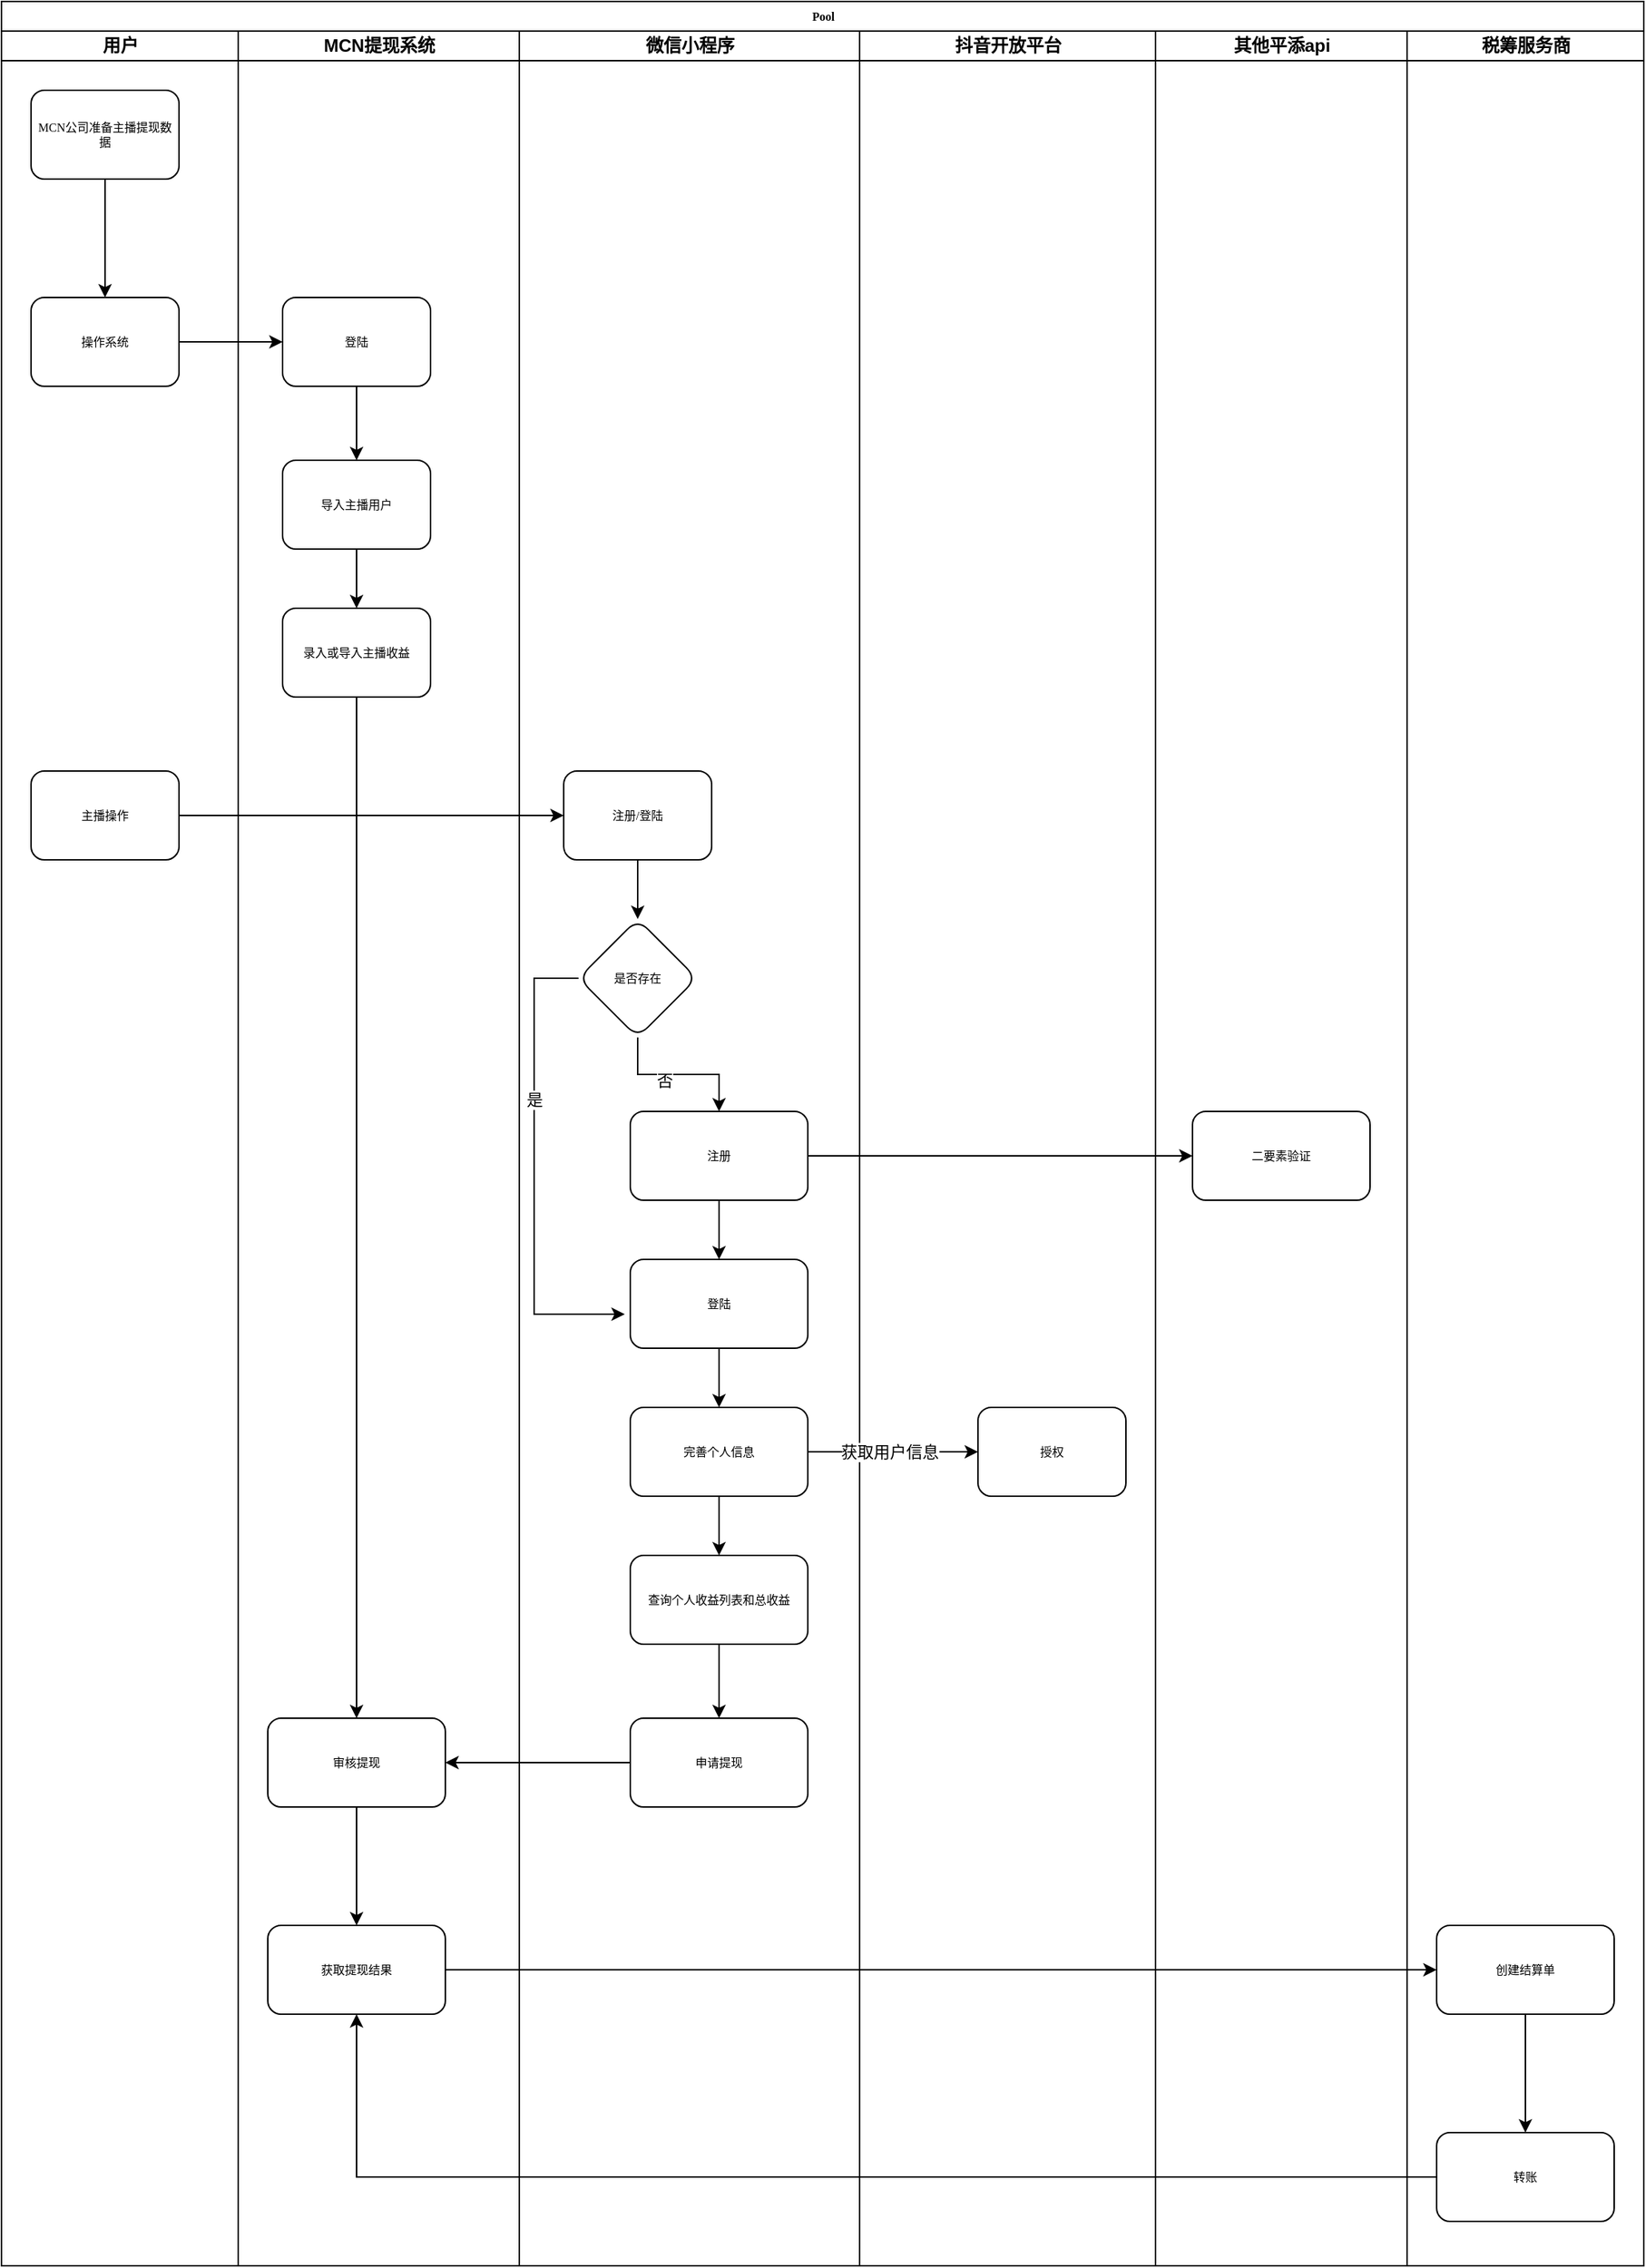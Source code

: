 <mxfile version="24.7.17">
  <diagram name="Page-1" id="74e2e168-ea6b-b213-b513-2b3c1d86103e">
    <mxGraphModel dx="1221" dy="725" grid="1" gridSize="10" guides="1" tooltips="1" connect="1" arrows="1" fold="1" page="1" pageScale="1" pageWidth="1100" pageHeight="850" background="none" math="0" shadow="0">
      <root>
        <mxCell id="0" />
        <mxCell id="1" parent="0" />
        <mxCell id="77e6c97f196da883-1" value="Pool" style="swimlane;html=1;childLayout=stackLayout;startSize=20;rounded=0;shadow=0;labelBackgroundColor=none;strokeWidth=1;fontFamily=Verdana;fontSize=8;align=center;" parent="1" vertex="1">
          <mxGeometry x="50" y="80" width="1110" height="1530" as="geometry" />
        </mxCell>
        <mxCell id="77e6c97f196da883-2" value="用户" style="swimlane;html=1;startSize=20;" parent="77e6c97f196da883-1" vertex="1">
          <mxGeometry y="20" width="160" height="1510" as="geometry" />
        </mxCell>
        <mxCell id="yzK9PIs7VhrDUYLbTPSg-1" value="" style="edgeStyle=orthogonalEdgeStyle;rounded=0;orthogonalLoop=1;jettySize=auto;html=1;" edge="1" parent="77e6c97f196da883-2" source="77e6c97f196da883-8" target="77e6c97f196da883-9">
          <mxGeometry relative="1" as="geometry" />
        </mxCell>
        <mxCell id="77e6c97f196da883-8" value="MCN公司准备主播提现数据" style="rounded=1;whiteSpace=wrap;html=1;shadow=0;labelBackgroundColor=none;strokeWidth=1;fontFamily=Verdana;fontSize=8;align=center;" parent="77e6c97f196da883-2" vertex="1">
          <mxGeometry x="20" y="40" width="100" height="60" as="geometry" />
        </mxCell>
        <mxCell id="77e6c97f196da883-9" value="操作系统" style="rounded=1;whiteSpace=wrap;html=1;shadow=0;labelBackgroundColor=none;strokeWidth=1;fontFamily=Verdana;fontSize=8;align=center;" parent="77e6c97f196da883-2" vertex="1">
          <mxGeometry x="20" y="180" width="100" height="60" as="geometry" />
        </mxCell>
        <mxCell id="77e6c97f196da883-10" value="主播操作" style="rounded=1;whiteSpace=wrap;html=1;shadow=0;labelBackgroundColor=none;strokeWidth=1;fontFamily=Verdana;fontSize=8;align=center;" parent="77e6c97f196da883-2" vertex="1">
          <mxGeometry x="20" y="500" width="100" height="60" as="geometry" />
        </mxCell>
        <mxCell id="77e6c97f196da883-3" value="MCN提现系统" style="swimlane;html=1;startSize=20;" parent="77e6c97f196da883-1" vertex="1">
          <mxGeometry x="160" y="20" width="190" height="1510" as="geometry" />
        </mxCell>
        <mxCell id="yzK9PIs7VhrDUYLbTPSg-4" value="" style="edgeStyle=orthogonalEdgeStyle;rounded=0;orthogonalLoop=1;jettySize=auto;html=1;" edge="1" parent="77e6c97f196da883-3" source="77e6c97f196da883-11" target="yzK9PIs7VhrDUYLbTPSg-3">
          <mxGeometry relative="1" as="geometry" />
        </mxCell>
        <mxCell id="77e6c97f196da883-11" value="登陆" style="rounded=1;whiteSpace=wrap;html=1;shadow=0;labelBackgroundColor=none;strokeWidth=1;fontFamily=Verdana;fontSize=8;align=center;" parent="77e6c97f196da883-3" vertex="1">
          <mxGeometry x="30" y="180" width="100" height="60" as="geometry" />
        </mxCell>
        <mxCell id="yzK9PIs7VhrDUYLbTPSg-6" value="" style="edgeStyle=orthogonalEdgeStyle;rounded=0;orthogonalLoop=1;jettySize=auto;html=1;" edge="1" parent="77e6c97f196da883-3" source="yzK9PIs7VhrDUYLbTPSg-3" target="yzK9PIs7VhrDUYLbTPSg-5">
          <mxGeometry relative="1" as="geometry" />
        </mxCell>
        <mxCell id="yzK9PIs7VhrDUYLbTPSg-3" value="导入主播用户" style="rounded=1;whiteSpace=wrap;html=1;shadow=0;labelBackgroundColor=none;strokeWidth=1;fontFamily=Verdana;fontSize=8;align=center;" vertex="1" parent="77e6c97f196da883-3">
          <mxGeometry x="30" y="290" width="100" height="60" as="geometry" />
        </mxCell>
        <mxCell id="yzK9PIs7VhrDUYLbTPSg-28" value="" style="edgeStyle=orthogonalEdgeStyle;rounded=0;orthogonalLoop=1;jettySize=auto;html=1;" edge="1" parent="77e6c97f196da883-3" source="yzK9PIs7VhrDUYLbTPSg-5" target="yzK9PIs7VhrDUYLbTPSg-27">
          <mxGeometry relative="1" as="geometry" />
        </mxCell>
        <mxCell id="yzK9PIs7VhrDUYLbTPSg-5" value="录入或导入主播收益" style="rounded=1;whiteSpace=wrap;html=1;shadow=0;labelBackgroundColor=none;strokeWidth=1;fontFamily=Verdana;fontSize=8;align=center;" vertex="1" parent="77e6c97f196da883-3">
          <mxGeometry x="30" y="390" width="100" height="60" as="geometry" />
        </mxCell>
        <mxCell id="yzK9PIs7VhrDUYLbTPSg-31" value="" style="edgeStyle=orthogonalEdgeStyle;rounded=0;orthogonalLoop=1;jettySize=auto;html=1;" edge="1" parent="77e6c97f196da883-3" source="yzK9PIs7VhrDUYLbTPSg-27" target="yzK9PIs7VhrDUYLbTPSg-30">
          <mxGeometry relative="1" as="geometry" />
        </mxCell>
        <mxCell id="yzK9PIs7VhrDUYLbTPSg-27" value="审核提现" style="whiteSpace=wrap;html=1;fontSize=8;fontFamily=Verdana;rounded=1;shadow=0;labelBackgroundColor=none;strokeWidth=1;" vertex="1" parent="77e6c97f196da883-3">
          <mxGeometry x="20" y="1140" width="120" height="60" as="geometry" />
        </mxCell>
        <mxCell id="yzK9PIs7VhrDUYLbTPSg-30" value="获取提现结果" style="whiteSpace=wrap;html=1;fontSize=8;fontFamily=Verdana;rounded=1;shadow=0;labelBackgroundColor=none;strokeWidth=1;" vertex="1" parent="77e6c97f196da883-3">
          <mxGeometry x="20" y="1280" width="120" height="60" as="geometry" />
        </mxCell>
        <mxCell id="77e6c97f196da883-4" value="微信小程序" style="swimlane;html=1;startSize=20;" parent="77e6c97f196da883-1" vertex="1">
          <mxGeometry x="350" y="20" width="230" height="1510" as="geometry" />
        </mxCell>
        <mxCell id="yzK9PIs7VhrDUYLbTPSg-11" value="" style="edgeStyle=orthogonalEdgeStyle;rounded=0;orthogonalLoop=1;jettySize=auto;html=1;" edge="1" parent="77e6c97f196da883-4" source="yzK9PIs7VhrDUYLbTPSg-7" target="yzK9PIs7VhrDUYLbTPSg-10">
          <mxGeometry relative="1" as="geometry" />
        </mxCell>
        <mxCell id="yzK9PIs7VhrDUYLbTPSg-7" value="注册/登陆" style="rounded=1;whiteSpace=wrap;html=1;shadow=0;labelBackgroundColor=none;strokeWidth=1;fontFamily=Verdana;fontSize=8;align=center;" vertex="1" parent="77e6c97f196da883-4">
          <mxGeometry x="30" y="500" width="100" height="60" as="geometry" />
        </mxCell>
        <mxCell id="yzK9PIs7VhrDUYLbTPSg-13" value="" style="edgeStyle=orthogonalEdgeStyle;rounded=0;orthogonalLoop=1;jettySize=auto;html=1;" edge="1" parent="77e6c97f196da883-4" source="yzK9PIs7VhrDUYLbTPSg-10" target="yzK9PIs7VhrDUYLbTPSg-12">
          <mxGeometry relative="1" as="geometry" />
        </mxCell>
        <mxCell id="yzK9PIs7VhrDUYLbTPSg-14" value="否" style="edgeLabel;html=1;align=center;verticalAlign=middle;resizable=0;points=[];" vertex="1" connectable="0" parent="yzK9PIs7VhrDUYLbTPSg-13">
          <mxGeometry x="-0.178" y="-4" relative="1" as="geometry">
            <mxPoint as="offset" />
          </mxGeometry>
        </mxCell>
        <mxCell id="yzK9PIs7VhrDUYLbTPSg-10" value="是否存在" style="rhombus;whiteSpace=wrap;html=1;fontSize=8;fontFamily=Verdana;rounded=1;shadow=0;labelBackgroundColor=none;strokeWidth=1;" vertex="1" parent="77e6c97f196da883-4">
          <mxGeometry x="40" y="600" width="80" height="80" as="geometry" />
        </mxCell>
        <mxCell id="yzK9PIs7VhrDUYLbTPSg-16" value="" style="edgeStyle=orthogonalEdgeStyle;rounded=0;orthogonalLoop=1;jettySize=auto;html=1;" edge="1" parent="77e6c97f196da883-4" source="yzK9PIs7VhrDUYLbTPSg-12" target="yzK9PIs7VhrDUYLbTPSg-15">
          <mxGeometry relative="1" as="geometry" />
        </mxCell>
        <mxCell id="yzK9PIs7VhrDUYLbTPSg-12" value="注册" style="whiteSpace=wrap;html=1;fontSize=8;fontFamily=Verdana;rounded=1;shadow=0;labelBackgroundColor=none;strokeWidth=1;" vertex="1" parent="77e6c97f196da883-4">
          <mxGeometry x="75" y="730" width="120" height="60" as="geometry" />
        </mxCell>
        <mxCell id="yzK9PIs7VhrDUYLbTPSg-20" value="" style="edgeStyle=orthogonalEdgeStyle;rounded=0;orthogonalLoop=1;jettySize=auto;html=1;entryX=0.5;entryY=0;entryDx=0;entryDy=0;" edge="1" parent="77e6c97f196da883-4" source="yzK9PIs7VhrDUYLbTPSg-15" target="yzK9PIs7VhrDUYLbTPSg-21">
          <mxGeometry relative="1" as="geometry">
            <mxPoint x="135" y="960" as="targetPoint" />
          </mxGeometry>
        </mxCell>
        <mxCell id="yzK9PIs7VhrDUYLbTPSg-15" value="登陆" style="whiteSpace=wrap;html=1;fontSize=8;fontFamily=Verdana;rounded=1;shadow=0;labelBackgroundColor=none;strokeWidth=1;" vertex="1" parent="77e6c97f196da883-4">
          <mxGeometry x="75" y="830" width="120" height="60" as="geometry" />
        </mxCell>
        <mxCell id="yzK9PIs7VhrDUYLbTPSg-23" value="" style="edgeStyle=orthogonalEdgeStyle;rounded=0;orthogonalLoop=1;jettySize=auto;html=1;" edge="1" parent="77e6c97f196da883-4" source="yzK9PIs7VhrDUYLbTPSg-21" target="yzK9PIs7VhrDUYLbTPSg-22">
          <mxGeometry relative="1" as="geometry" />
        </mxCell>
        <mxCell id="yzK9PIs7VhrDUYLbTPSg-21" value="完善个人信息" style="whiteSpace=wrap;html=1;fontSize=8;fontFamily=Verdana;rounded=1;shadow=0;labelBackgroundColor=none;strokeWidth=1;" vertex="1" parent="77e6c97f196da883-4">
          <mxGeometry x="75" y="930" width="120" height="60" as="geometry" />
        </mxCell>
        <mxCell id="yzK9PIs7VhrDUYLbTPSg-25" value="" style="edgeStyle=orthogonalEdgeStyle;rounded=0;orthogonalLoop=1;jettySize=auto;html=1;" edge="1" parent="77e6c97f196da883-4" source="yzK9PIs7VhrDUYLbTPSg-22" target="yzK9PIs7VhrDUYLbTPSg-24">
          <mxGeometry relative="1" as="geometry" />
        </mxCell>
        <mxCell id="yzK9PIs7VhrDUYLbTPSg-22" value="查询个人收益列表和总收益" style="whiteSpace=wrap;html=1;fontSize=8;fontFamily=Verdana;rounded=1;shadow=0;labelBackgroundColor=none;strokeWidth=1;" vertex="1" parent="77e6c97f196da883-4">
          <mxGeometry x="75" y="1030" width="120" height="60" as="geometry" />
        </mxCell>
        <mxCell id="yzK9PIs7VhrDUYLbTPSg-24" value="申请提现" style="whiteSpace=wrap;html=1;fontSize=8;fontFamily=Verdana;rounded=1;shadow=0;labelBackgroundColor=none;strokeWidth=1;" vertex="1" parent="77e6c97f196da883-4">
          <mxGeometry x="75" y="1140" width="120" height="60" as="geometry" />
        </mxCell>
        <mxCell id="yzK9PIs7VhrDUYLbTPSg-17" style="edgeStyle=orthogonalEdgeStyle;rounded=0;orthogonalLoop=1;jettySize=auto;html=1;exitX=0;exitY=0.5;exitDx=0;exitDy=0;entryX=-0.031;entryY=0.617;entryDx=0;entryDy=0;entryPerimeter=0;" edge="1" parent="77e6c97f196da883-4" source="yzK9PIs7VhrDUYLbTPSg-10" target="yzK9PIs7VhrDUYLbTPSg-15">
          <mxGeometry relative="1" as="geometry">
            <Array as="points">
              <mxPoint x="10" y="640" />
              <mxPoint x="10" y="867" />
            </Array>
          </mxGeometry>
        </mxCell>
        <mxCell id="yzK9PIs7VhrDUYLbTPSg-18" value="是" style="edgeLabel;html=1;align=center;verticalAlign=middle;resizable=0;points=[];" vertex="1" connectable="0" parent="yzK9PIs7VhrDUYLbTPSg-17">
          <mxGeometry x="-0.215" relative="1" as="geometry">
            <mxPoint y="-13" as="offset" />
          </mxGeometry>
        </mxCell>
        <mxCell id="77e6c97f196da883-5" value="抖音开放平台" style="swimlane;html=1;startSize=20;" parent="77e6c97f196da883-1" vertex="1">
          <mxGeometry x="580" y="20" width="200" height="1510" as="geometry" />
        </mxCell>
        <mxCell id="yzK9PIs7VhrDUYLbTPSg-39" value="授权" style="rounded=1;whiteSpace=wrap;html=1;shadow=0;labelBackgroundColor=none;strokeWidth=1;fontFamily=Verdana;fontSize=8;align=center;" vertex="1" parent="77e6c97f196da883-5">
          <mxGeometry x="80" y="930" width="100" height="60" as="geometry" />
        </mxCell>
        <mxCell id="77e6c97f196da883-6" value="其他平添api" style="swimlane;html=1;startSize=20;" parent="77e6c97f196da883-1" vertex="1">
          <mxGeometry x="780" y="20" width="170" height="1510" as="geometry" />
        </mxCell>
        <mxCell id="yzK9PIs7VhrDUYLbTPSg-45" value="二要素验证" style="whiteSpace=wrap;html=1;fontSize=8;fontFamily=Verdana;rounded=1;shadow=0;labelBackgroundColor=none;strokeWidth=1;" vertex="1" parent="77e6c97f196da883-6">
          <mxGeometry x="25" y="730" width="120" height="60" as="geometry" />
        </mxCell>
        <mxCell id="yzK9PIs7VhrDUYLbTPSg-2" value="" style="edgeStyle=orthogonalEdgeStyle;rounded=0;orthogonalLoop=1;jettySize=auto;html=1;" edge="1" parent="77e6c97f196da883-1" source="77e6c97f196da883-9" target="77e6c97f196da883-11">
          <mxGeometry relative="1" as="geometry" />
        </mxCell>
        <mxCell id="yzK9PIs7VhrDUYLbTPSg-9" value="" style="edgeStyle=orthogonalEdgeStyle;rounded=0;orthogonalLoop=1;jettySize=auto;html=1;" edge="1" parent="77e6c97f196da883-1" source="77e6c97f196da883-10" target="yzK9PIs7VhrDUYLbTPSg-7">
          <mxGeometry relative="1" as="geometry" />
        </mxCell>
        <mxCell id="yzK9PIs7VhrDUYLbTPSg-29" style="edgeStyle=orthogonalEdgeStyle;rounded=0;orthogonalLoop=1;jettySize=auto;html=1;" edge="1" parent="77e6c97f196da883-1" source="yzK9PIs7VhrDUYLbTPSg-24" target="yzK9PIs7VhrDUYLbTPSg-27">
          <mxGeometry relative="1" as="geometry" />
        </mxCell>
        <mxCell id="yzK9PIs7VhrDUYLbTPSg-33" value="" style="edgeStyle=orthogonalEdgeStyle;rounded=0;orthogonalLoop=1;jettySize=auto;html=1;entryX=0;entryY=0.5;entryDx=0;entryDy=0;" edge="1" parent="77e6c97f196da883-1" source="yzK9PIs7VhrDUYLbTPSg-30" target="yzK9PIs7VhrDUYLbTPSg-35">
          <mxGeometry relative="1" as="geometry">
            <mxPoint x="770" y="1330" as="targetPoint" />
          </mxGeometry>
        </mxCell>
        <mxCell id="yzK9PIs7VhrDUYLbTPSg-34" value="税筹服务商" style="swimlane;html=1;startSize=20;" vertex="1" parent="77e6c97f196da883-1">
          <mxGeometry x="950" y="20" width="160" height="1510" as="geometry" />
        </mxCell>
        <mxCell id="yzK9PIs7VhrDUYLbTPSg-37" value="" style="edgeStyle=orthogonalEdgeStyle;rounded=0;orthogonalLoop=1;jettySize=auto;html=1;" edge="1" parent="yzK9PIs7VhrDUYLbTPSg-34" source="yzK9PIs7VhrDUYLbTPSg-35" target="yzK9PIs7VhrDUYLbTPSg-36">
          <mxGeometry relative="1" as="geometry" />
        </mxCell>
        <mxCell id="yzK9PIs7VhrDUYLbTPSg-35" value="创建结算单" style="whiteSpace=wrap;html=1;fontSize=8;fontFamily=Verdana;rounded=1;shadow=0;labelBackgroundColor=none;strokeWidth=1;" vertex="1" parent="yzK9PIs7VhrDUYLbTPSg-34">
          <mxGeometry x="20" y="1280" width="120" height="60" as="geometry" />
        </mxCell>
        <mxCell id="yzK9PIs7VhrDUYLbTPSg-36" value="转账" style="whiteSpace=wrap;html=1;fontSize=8;fontFamily=Verdana;rounded=1;shadow=0;labelBackgroundColor=none;strokeWidth=1;" vertex="1" parent="yzK9PIs7VhrDUYLbTPSg-34">
          <mxGeometry x="20" y="1420" width="120" height="60" as="geometry" />
        </mxCell>
        <mxCell id="yzK9PIs7VhrDUYLbTPSg-38" style="edgeStyle=orthogonalEdgeStyle;rounded=0;orthogonalLoop=1;jettySize=auto;html=1;entryX=0.5;entryY=1;entryDx=0;entryDy=0;" edge="1" parent="77e6c97f196da883-1" source="yzK9PIs7VhrDUYLbTPSg-36" target="yzK9PIs7VhrDUYLbTPSg-30">
          <mxGeometry relative="1" as="geometry" />
        </mxCell>
        <mxCell id="yzK9PIs7VhrDUYLbTPSg-41" style="edgeStyle=orthogonalEdgeStyle;rounded=0;orthogonalLoop=1;jettySize=auto;html=1;entryX=0;entryY=0.5;entryDx=0;entryDy=0;" edge="1" parent="77e6c97f196da883-1" source="yzK9PIs7VhrDUYLbTPSg-21" target="yzK9PIs7VhrDUYLbTPSg-39">
          <mxGeometry relative="1" as="geometry" />
        </mxCell>
        <mxCell id="yzK9PIs7VhrDUYLbTPSg-43" value="获取用户信息" style="edgeLabel;html=1;align=center;verticalAlign=middle;resizable=0;points=[];" vertex="1" connectable="0" parent="yzK9PIs7VhrDUYLbTPSg-41">
          <mxGeometry x="-0.303" y="-1" relative="1" as="geometry">
            <mxPoint x="15" y="-1" as="offset" />
          </mxGeometry>
        </mxCell>
        <mxCell id="yzK9PIs7VhrDUYLbTPSg-46" value="" style="edgeStyle=orthogonalEdgeStyle;rounded=0;orthogonalLoop=1;jettySize=auto;html=1;" edge="1" parent="77e6c97f196da883-1" source="yzK9PIs7VhrDUYLbTPSg-12" target="yzK9PIs7VhrDUYLbTPSg-45">
          <mxGeometry relative="1" as="geometry" />
        </mxCell>
      </root>
    </mxGraphModel>
  </diagram>
</mxfile>
